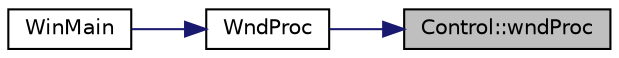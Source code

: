 digraph "Control::wndProc"
{
 // INTERACTIVE_SVG=YES
 // LATEX_PDF_SIZE
  edge [fontname="Helvetica",fontsize="10",labelfontname="Helvetica",labelfontsize="10"];
  node [fontname="Helvetica",fontsize="10",shape=record];
  rankdir="RL";
  Node1 [label="Control::wndProc",height=0.2,width=0.4,color="black", fillcolor="grey75", style="filled", fontcolor="black",tooltip=" "];
  Node1 -> Node2 [dir="back",color="midnightblue",fontsize="10",style="solid",fontname="Helvetica"];
  Node2 [label="WndProc",height=0.2,width=0.4,color="black", fillcolor="white", style="filled",URL="$main_8cpp.html#a30a1e3b0304f1b083637664cbda94e72",tooltip="The declaration of the main message processing function."];
  Node2 -> Node3 [dir="back",color="midnightblue",fontsize="10",style="solid",fontname="Helvetica"];
  Node3 [label="WinMain",height=0.2,width=0.4,color="black", fillcolor="white", style="filled",URL="$main_8cpp.html#a946cd7d17bf6760d82ded70909de9a6d",tooltip="The beginning of everything."];
}
